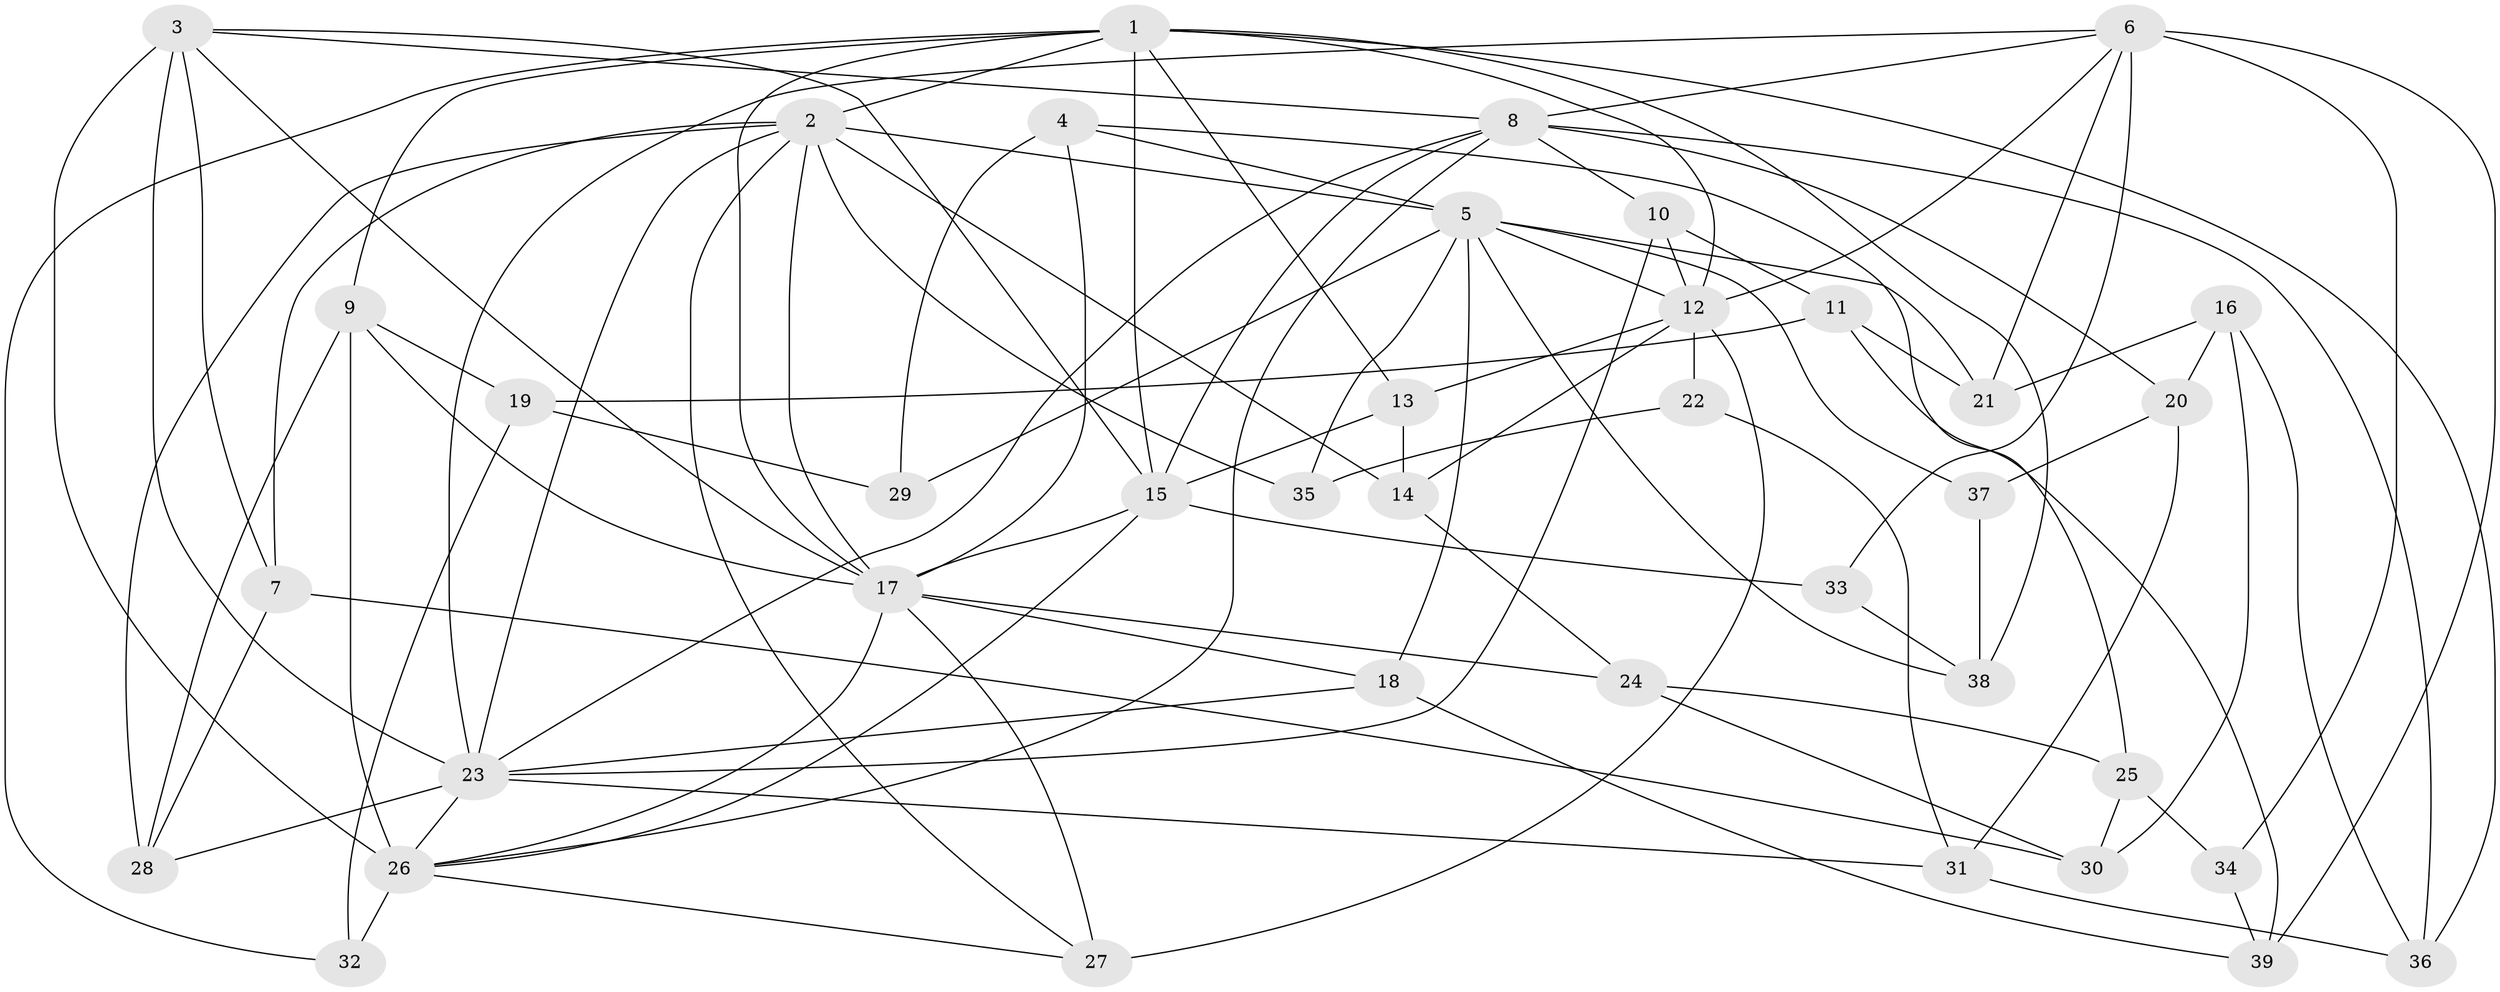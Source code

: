 // original degree distribution, {4: 1.0}
// Generated by graph-tools (version 1.1) at 2025/37/03/09/25 02:37:47]
// undirected, 39 vertices, 98 edges
graph export_dot {
graph [start="1"]
  node [color=gray90,style=filled];
  1;
  2;
  3;
  4;
  5;
  6;
  7;
  8;
  9;
  10;
  11;
  12;
  13;
  14;
  15;
  16;
  17;
  18;
  19;
  20;
  21;
  22;
  23;
  24;
  25;
  26;
  27;
  28;
  29;
  30;
  31;
  32;
  33;
  34;
  35;
  36;
  37;
  38;
  39;
  1 -- 2 [weight=1.0];
  1 -- 9 [weight=1.0];
  1 -- 12 [weight=1.0];
  1 -- 13 [weight=1.0];
  1 -- 15 [weight=2.0];
  1 -- 17 [weight=1.0];
  1 -- 32 [weight=1.0];
  1 -- 36 [weight=1.0];
  1 -- 38 [weight=1.0];
  2 -- 5 [weight=1.0];
  2 -- 7 [weight=1.0];
  2 -- 14 [weight=1.0];
  2 -- 17 [weight=1.0];
  2 -- 23 [weight=2.0];
  2 -- 27 [weight=1.0];
  2 -- 28 [weight=1.0];
  2 -- 35 [weight=1.0];
  3 -- 7 [weight=1.0];
  3 -- 8 [weight=1.0];
  3 -- 15 [weight=1.0];
  3 -- 17 [weight=1.0];
  3 -- 23 [weight=3.0];
  3 -- 26 [weight=1.0];
  4 -- 5 [weight=1.0];
  4 -- 17 [weight=1.0];
  4 -- 25 [weight=1.0];
  4 -- 29 [weight=1.0];
  5 -- 12 [weight=1.0];
  5 -- 18 [weight=1.0];
  5 -- 21 [weight=1.0];
  5 -- 29 [weight=2.0];
  5 -- 35 [weight=2.0];
  5 -- 37 [weight=2.0];
  5 -- 38 [weight=1.0];
  6 -- 8 [weight=1.0];
  6 -- 12 [weight=2.0];
  6 -- 21 [weight=1.0];
  6 -- 23 [weight=1.0];
  6 -- 33 [weight=2.0];
  6 -- 34 [weight=2.0];
  6 -- 39 [weight=1.0];
  7 -- 28 [weight=1.0];
  7 -- 30 [weight=1.0];
  8 -- 10 [weight=1.0];
  8 -- 15 [weight=1.0];
  8 -- 20 [weight=1.0];
  8 -- 23 [weight=1.0];
  8 -- 26 [weight=1.0];
  8 -- 36 [weight=1.0];
  9 -- 17 [weight=1.0];
  9 -- 19 [weight=1.0];
  9 -- 26 [weight=2.0];
  9 -- 28 [weight=1.0];
  10 -- 11 [weight=1.0];
  10 -- 12 [weight=1.0];
  10 -- 23 [weight=1.0];
  11 -- 19 [weight=1.0];
  11 -- 21 [weight=1.0];
  11 -- 39 [weight=1.0];
  12 -- 13 [weight=1.0];
  12 -- 14 [weight=1.0];
  12 -- 22 [weight=2.0];
  12 -- 27 [weight=1.0];
  13 -- 14 [weight=1.0];
  13 -- 15 [weight=1.0];
  14 -- 24 [weight=1.0];
  15 -- 17 [weight=1.0];
  15 -- 26 [weight=1.0];
  15 -- 33 [weight=1.0];
  16 -- 20 [weight=1.0];
  16 -- 21 [weight=1.0];
  16 -- 30 [weight=1.0];
  16 -- 36 [weight=1.0];
  17 -- 18 [weight=1.0];
  17 -- 24 [weight=1.0];
  17 -- 26 [weight=1.0];
  17 -- 27 [weight=1.0];
  18 -- 23 [weight=1.0];
  18 -- 39 [weight=1.0];
  19 -- 29 [weight=1.0];
  19 -- 32 [weight=1.0];
  20 -- 31 [weight=1.0];
  20 -- 37 [weight=1.0];
  22 -- 31 [weight=1.0];
  22 -- 35 [weight=1.0];
  23 -- 26 [weight=1.0];
  23 -- 28 [weight=1.0];
  23 -- 31 [weight=1.0];
  24 -- 25 [weight=1.0];
  24 -- 30 [weight=1.0];
  25 -- 30 [weight=1.0];
  25 -- 34 [weight=1.0];
  26 -- 27 [weight=1.0];
  26 -- 32 [weight=2.0];
  31 -- 36 [weight=1.0];
  33 -- 38 [weight=1.0];
  34 -- 39 [weight=1.0];
  37 -- 38 [weight=1.0];
}
